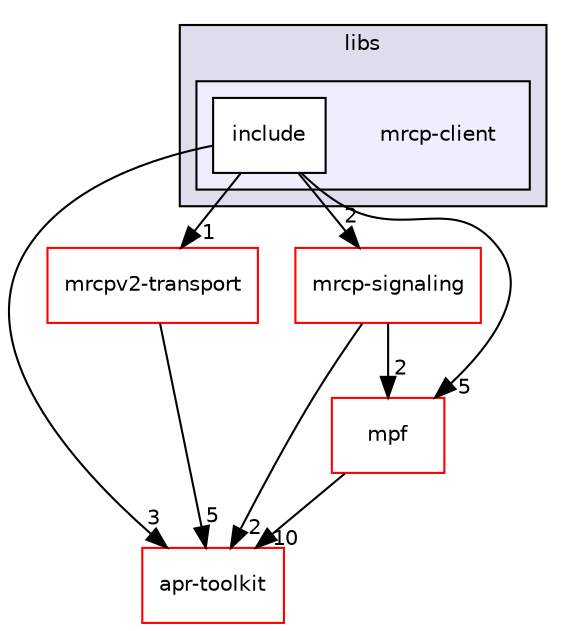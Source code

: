 digraph "mrcp-client" {
  compound=true
  node [ fontsize="10", fontname="Helvetica"];
  edge [ labelfontsize="10", labelfontname="Helvetica"];
  subgraph clusterdir_6719ab1f1f7655efc2fa43f7eb574fd1 {
    graph [ bgcolor="#ddddee", pencolor="black", label="libs" fontname="Helvetica", fontsize="10", URL="dir_6719ab1f1f7655efc2fa43f7eb574fd1.html"]
  subgraph clusterdir_13a7f99e8eeb4b54f0ce1b9167967433 {
    graph [ bgcolor="#eeeeff", pencolor="black", label="" URL="dir_13a7f99e8eeb4b54f0ce1b9167967433.html"];
    dir_13a7f99e8eeb4b54f0ce1b9167967433 [shape=plaintext label="mrcp-client"];
    dir_bc11219a80d5d3e874fc77c57b67a9c9 [shape=box label="include" color="black" fillcolor="white" style="filled" URL="dir_bc11219a80d5d3e874fc77c57b67a9c9.html"];
  }
  }
  dir_995e6b30ef7b7f0b2dec48039971ec97 [shape=box label="apr-toolkit" fillcolor="white" style="filled" color="red" URL="dir_995e6b30ef7b7f0b2dec48039971ec97.html"];
  dir_94477f215d1a999cf0ec33f8a2ea64b1 [shape=box label="mrcpv2-transport" fillcolor="white" style="filled" color="red" URL="dir_94477f215d1a999cf0ec33f8a2ea64b1.html"];
  dir_0c98097257c2ae0d9b869d8640598357 [shape=box label="mrcp-signaling" fillcolor="white" style="filled" color="red" URL="dir_0c98097257c2ae0d9b869d8640598357.html"];
  dir_342be8fa773ff0594874056fe107febd [shape=box label="mpf" fillcolor="white" style="filled" color="red" URL="dir_342be8fa773ff0594874056fe107febd.html"];
  dir_bc11219a80d5d3e874fc77c57b67a9c9->dir_995e6b30ef7b7f0b2dec48039971ec97 [headlabel="3", labeldistance=1.5 headhref="dir_000015_000001.html"];
  dir_bc11219a80d5d3e874fc77c57b67a9c9->dir_94477f215d1a999cf0ec33f8a2ea64b1 [headlabel="1", labeldistance=1.5 headhref="dir_000015_000016.html"];
  dir_bc11219a80d5d3e874fc77c57b67a9c9->dir_0c98097257c2ae0d9b869d8640598357 [headlabel="2", labeldistance=1.5 headhref="dir_000015_000031.html"];
  dir_bc11219a80d5d3e874fc77c57b67a9c9->dir_342be8fa773ff0594874056fe107febd [headlabel="5", labeldistance=1.5 headhref="dir_000015_000006.html"];
  dir_94477f215d1a999cf0ec33f8a2ea64b1->dir_995e6b30ef7b7f0b2dec48039971ec97 [headlabel="5", labeldistance=1.5 headhref="dir_000016_000001.html"];
  dir_0c98097257c2ae0d9b869d8640598357->dir_995e6b30ef7b7f0b2dec48039971ec97 [headlabel="2", labeldistance=1.5 headhref="dir_000031_000001.html"];
  dir_0c98097257c2ae0d9b869d8640598357->dir_342be8fa773ff0594874056fe107febd [headlabel="2", labeldistance=1.5 headhref="dir_000031_000006.html"];
  dir_342be8fa773ff0594874056fe107febd->dir_995e6b30ef7b7f0b2dec48039971ec97 [headlabel="10", labeldistance=1.5 headhref="dir_000006_000001.html"];
}
